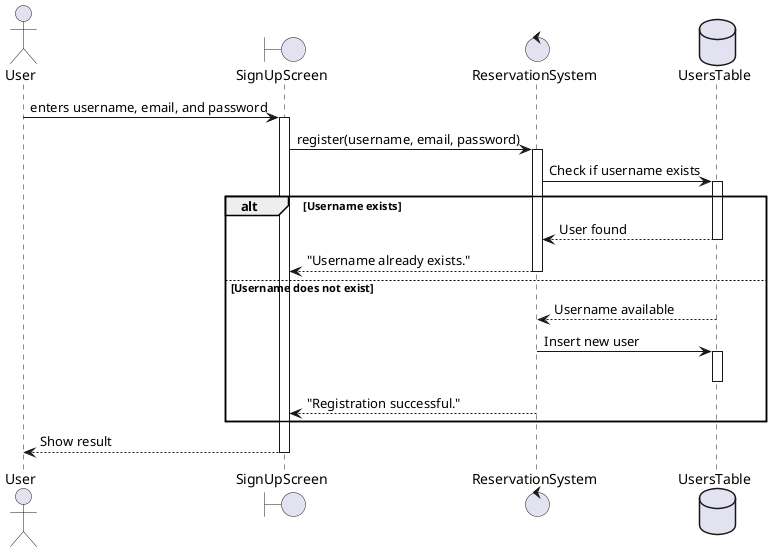 @startuml
actor User
boundary SignUpScreen
control ReservationSystem
database UsersTable

User -> SignUpScreen: enters username, email, and password
activate SignUpScreen
SignUpScreen -> ReservationSystem: register(username, email, password)
activate ReservationSystem
ReservationSystem -> UsersTable: Check if username exists
activate UsersTable
alt Username exists
    UsersTable --> ReservationSystem: User found
    deactivate UsersTable
    ReservationSystem --> SignUpScreen: "Username already exists."
    deactivate ReservationSystem
else Username does not exist
    UsersTable --> ReservationSystem: Username available
    deactivate UsersTable
    ReservationSystem -> UsersTable: Insert new user
    activate UsersTable
    deactivate UsersTable
    ReservationSystem --> SignUpScreen: "Registration successful."
    deactivate ReservationSystem
end
SignUpScreen --> User: Show result
deactivate SignUpScreen
@enduml
